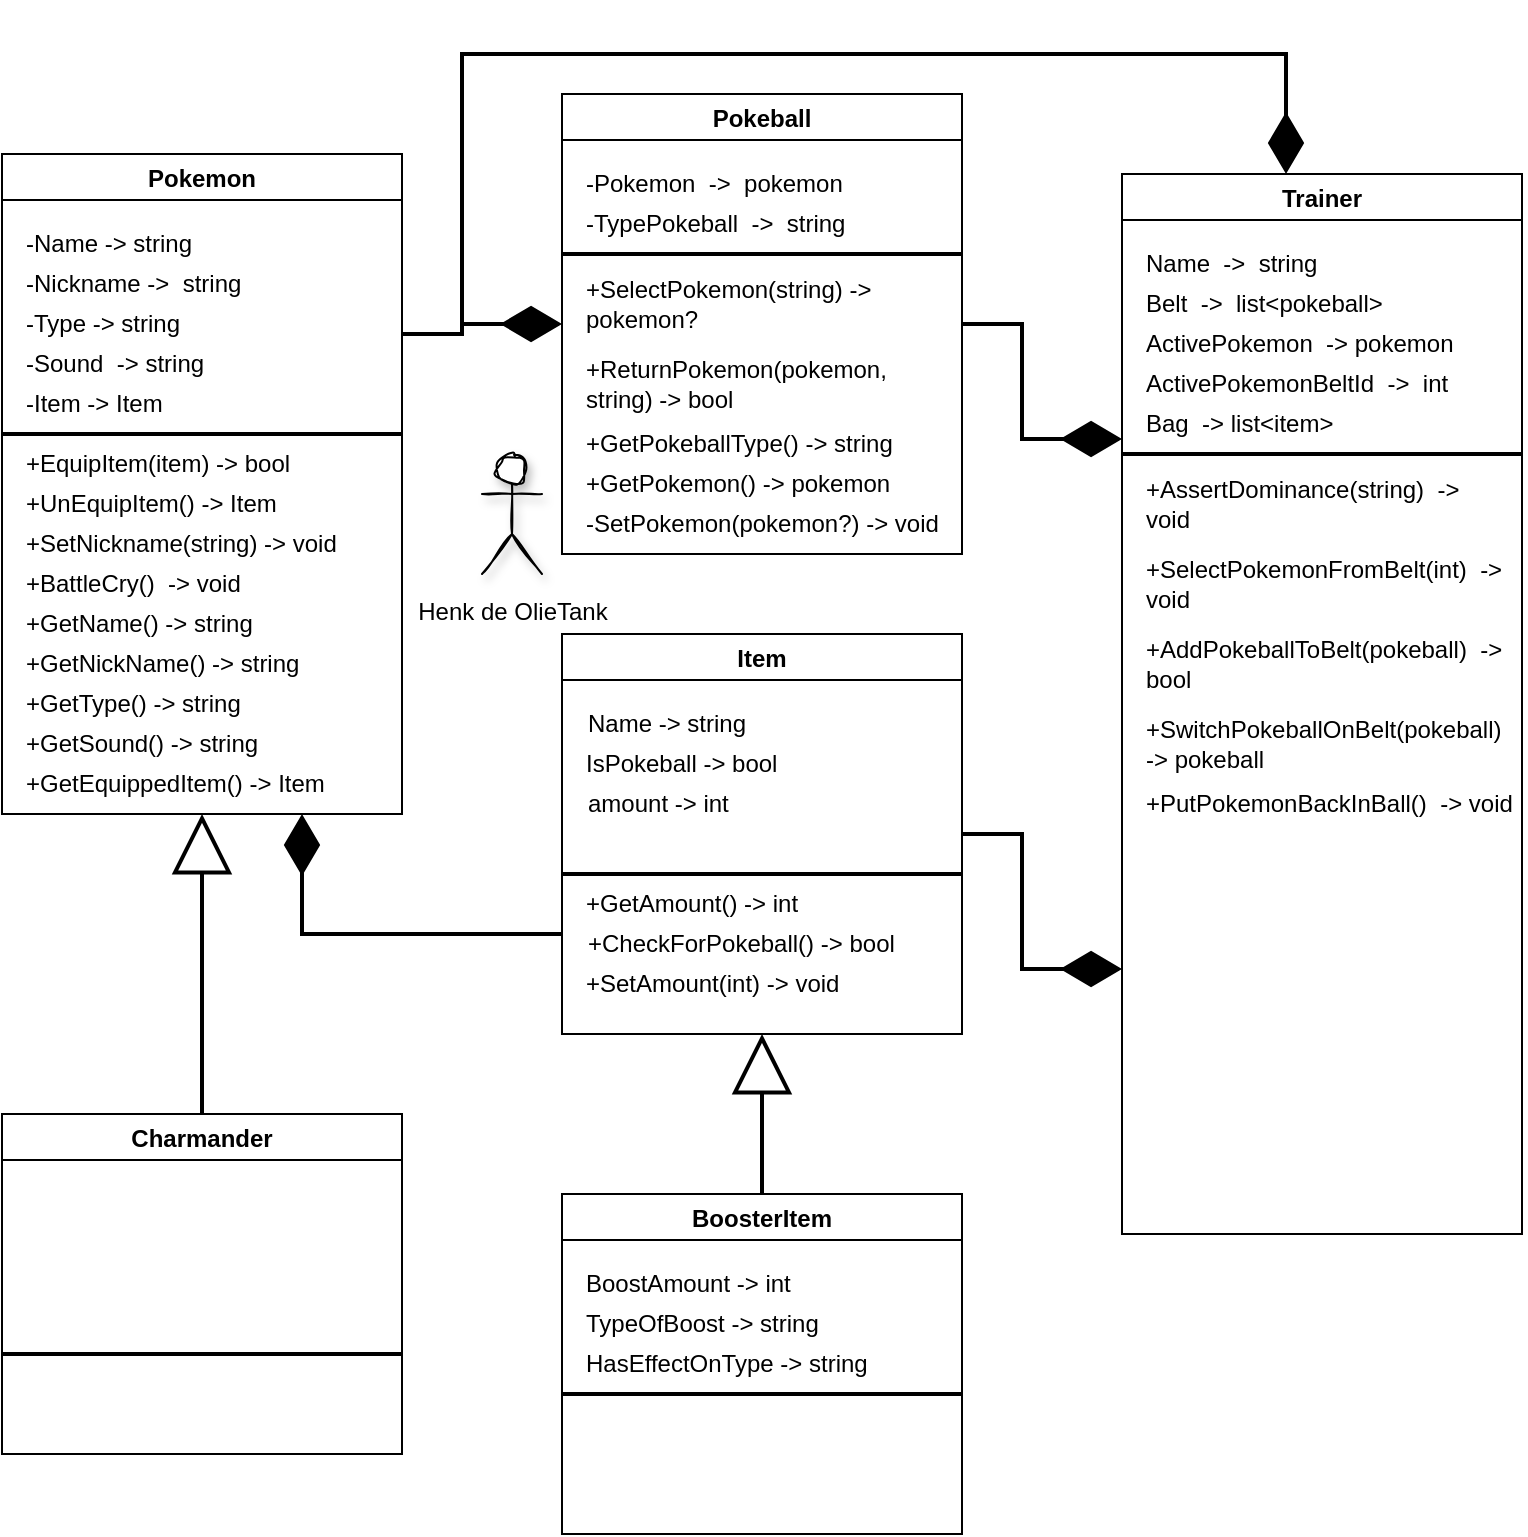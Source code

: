 <mxfile version="20.3.0" type="device"><diagram id="gQMneXquMCRz8JN8fTw5" name="Page-1"><mxGraphModel dx="813" dy="500" grid="1" gridSize="10" guides="1" tooltips="1" connect="1" arrows="1" fold="1" page="1" pageScale="1" pageWidth="827" pageHeight="1169" math="0" shadow="0"><root><mxCell id="0"/><mxCell id="1" parent="0"/><mxCell id="nBO8WS76Ku1lHPPWJkrX-7" style="edgeStyle=orthogonalEdgeStyle;rounded=0;orthogonalLoop=1;jettySize=auto;html=1;strokeWidth=2;endArrow=diamondThin;endFill=1;startSize=25;endSize=25;" parent="1" edge="1"><mxGeometry relative="1" as="geometry"><mxPoint x="240" y="170" as="sourcePoint"/><Array as="points"><mxPoint x="240" y="170"/><mxPoint x="270" y="170"/><mxPoint x="270" y="165"/></Array><mxPoint x="320" y="165" as="targetPoint"/></mxGeometry></mxCell><mxCell id="nBO8WS76Ku1lHPPWJkrX-8" style="edgeStyle=orthogonalEdgeStyle;rounded=0;orthogonalLoop=1;jettySize=auto;html=1;entryX=0.41;entryY=0;entryDx=0;entryDy=0;entryPerimeter=0;strokeWidth=2;endArrow=diamondThin;endFill=1;startSize=25;endSize=25;" parent="1" source="Wq0bz1sxS0P5hZbhowYB-7" target="Wq0bz1sxS0P5hZbhowYB-41" edge="1"><mxGeometry relative="1" as="geometry"><Array as="points"><mxPoint x="270" y="170"/><mxPoint x="270" y="30"/><mxPoint x="682" y="30"/></Array></mxGeometry></mxCell><mxCell id="Wq0bz1sxS0P5hZbhowYB-7" value="Pokemon" style="swimlane;fillStyle=auto;fillColor=default;swimlaneFillColor=default;" parent="1" vertex="1"><mxGeometry x="40" y="80" width="200" height="330" as="geometry"><mxRectangle x="40" y="80" width="90" height="30" as="alternateBounds"/></mxGeometry></mxCell><mxCell id="Wq0bz1sxS0P5hZbhowYB-8" value="-Name -&amp;gt; string" style="text;html=1;strokeColor=none;fillColor=none;align=left;verticalAlign=middle;whiteSpace=wrap;rounded=0;fillStyle=auto;" parent="Wq0bz1sxS0P5hZbhowYB-7" vertex="1"><mxGeometry x="10" y="30" width="180" height="30" as="geometry"/></mxCell><mxCell id="Wq0bz1sxS0P5hZbhowYB-9" value="-Nickname&amp;nbsp;-&amp;gt;&amp;nbsp; string" style="text;html=1;strokeColor=none;fillColor=none;align=left;verticalAlign=middle;whiteSpace=wrap;rounded=0;fillStyle=auto;" parent="Wq0bz1sxS0P5hZbhowYB-7" vertex="1"><mxGeometry x="10" y="50" width="180" height="30" as="geometry"/></mxCell><mxCell id="Wq0bz1sxS0P5hZbhowYB-10" value="-Type&amp;nbsp;-&amp;gt; string" style="text;html=1;strokeColor=none;fillColor=none;align=left;verticalAlign=middle;whiteSpace=wrap;rounded=0;fillStyle=auto;" parent="Wq0bz1sxS0P5hZbhowYB-7" vertex="1"><mxGeometry x="10" y="70" width="180" height="30" as="geometry"/></mxCell><mxCell id="Wq0bz1sxS0P5hZbhowYB-14" value="-Sound&amp;nbsp;&amp;nbsp;-&amp;gt; string" style="text;html=1;strokeColor=none;fillColor=none;align=left;verticalAlign=middle;whiteSpace=wrap;rounded=0;fillStyle=auto;" parent="Wq0bz1sxS0P5hZbhowYB-7" vertex="1"><mxGeometry x="10" y="90" width="180" height="30" as="geometry"/></mxCell><mxCell id="Wq0bz1sxS0P5hZbhowYB-18" value="+EquipItem(item) -&amp;gt; bool" style="text;html=1;align=left;verticalAlign=middle;resizable=0;points=[];autosize=1;strokeColor=none;fillColor=none;" parent="Wq0bz1sxS0P5hZbhowYB-7" vertex="1"><mxGeometry x="10" y="140" width="160" height="30" as="geometry"/></mxCell><mxCell id="Wq0bz1sxS0P5hZbhowYB-35" value="" style="endArrow=none;html=1;rounded=0;strokeColor=default;strokeWidth=2;startSize=6;endSize=25;jumpStyle=none;jumpSize=6;" parent="Wq0bz1sxS0P5hZbhowYB-7" edge="1"><mxGeometry width="50" height="50" relative="1" as="geometry"><mxPoint y="140" as="sourcePoint"/><mxPoint x="200" y="140" as="targetPoint"/></mxGeometry></mxCell><mxCell id="9gn_OOF40aR07C0MIABU-17" value="+BattleCry()&amp;nbsp;&lt;span style=&quot;&quot;&gt;&amp;nbsp;-&amp;gt; void&lt;/span&gt;" style="text;html=1;align=left;verticalAlign=middle;resizable=0;points=[];autosize=1;strokeColor=none;fillColor=none;" parent="Wq0bz1sxS0P5hZbhowYB-7" vertex="1"><mxGeometry x="10" y="200" width="130" height="30" as="geometry"/></mxCell><mxCell id="9gn_OOF40aR07C0MIABU-18" value="+UnEquipItem() -&amp;gt; Item" style="text;html=1;align=left;verticalAlign=middle;resizable=0;points=[];autosize=1;strokeColor=none;fillColor=none;" parent="Wq0bz1sxS0P5hZbhowYB-7" vertex="1"><mxGeometry x="10" y="160" width="150" height="30" as="geometry"/></mxCell><mxCell id="pk9rP4-8v7g6dCDFqMnu-1" value="+SetNickname(string) -&amp;gt; void" style="text;html=1;align=left;verticalAlign=middle;resizable=0;points=[];autosize=1;strokeColor=none;fillColor=none;" parent="Wq0bz1sxS0P5hZbhowYB-7" vertex="1"><mxGeometry x="10" y="180" width="180" height="30" as="geometry"/></mxCell><mxCell id="pk9rP4-8v7g6dCDFqMnu-2" value="-Item -&amp;gt; Item" style="text;html=1;strokeColor=none;fillColor=none;align=left;verticalAlign=middle;whiteSpace=wrap;rounded=0;fillStyle=auto;" parent="Wq0bz1sxS0P5hZbhowYB-7" vertex="1"><mxGeometry x="10" y="110" width="180" height="30" as="geometry"/></mxCell><mxCell id="a145DeNxtpeG1QK1kXQo-1" value="+GetName() -&amp;gt; string" style="text;html=1;strokeColor=none;fillColor=none;align=left;verticalAlign=middle;whiteSpace=wrap;rounded=0;fillStyle=auto;" vertex="1" parent="Wq0bz1sxS0P5hZbhowYB-7"><mxGeometry x="10" y="220" width="180" height="30" as="geometry"/></mxCell><mxCell id="a145DeNxtpeG1QK1kXQo-2" value="+GetNickName() -&amp;gt; string" style="text;html=1;strokeColor=none;fillColor=none;align=left;verticalAlign=middle;whiteSpace=wrap;rounded=0;fillStyle=auto;" vertex="1" parent="Wq0bz1sxS0P5hZbhowYB-7"><mxGeometry x="10" y="240" width="180" height="30" as="geometry"/></mxCell><mxCell id="a145DeNxtpeG1QK1kXQo-3" value="+GetType() -&amp;gt; string" style="text;html=1;strokeColor=none;fillColor=none;align=left;verticalAlign=middle;whiteSpace=wrap;rounded=0;fillStyle=auto;" vertex="1" parent="Wq0bz1sxS0P5hZbhowYB-7"><mxGeometry x="10" y="260" width="180" height="30" as="geometry"/></mxCell><mxCell id="a145DeNxtpeG1QK1kXQo-4" value="+GetSound() -&amp;gt; string" style="text;html=1;strokeColor=none;fillColor=none;align=left;verticalAlign=middle;whiteSpace=wrap;rounded=0;fillStyle=auto;" vertex="1" parent="Wq0bz1sxS0P5hZbhowYB-7"><mxGeometry x="10" y="280" width="180" height="30" as="geometry"/></mxCell><mxCell id="a145DeNxtpeG1QK1kXQo-6" value="+GetEquippedItem() -&amp;gt; Item" style="text;html=1;strokeColor=none;fillColor=none;align=left;verticalAlign=middle;whiteSpace=wrap;rounded=0;fillStyle=auto;" vertex="1" parent="Wq0bz1sxS0P5hZbhowYB-7"><mxGeometry x="10" y="300" width="180" height="30" as="geometry"/></mxCell><mxCell id="nBO8WS76Ku1lHPPWJkrX-3" style="edgeStyle=orthogonalEdgeStyle;rounded=0;orthogonalLoop=1;jettySize=auto;html=1;strokeWidth=2;endArrow=diamondThin;endFill=1;startSize=25;endSize=25;entryX=0;entryY=0.25;entryDx=0;entryDy=0;" parent="1" source="Wq0bz1sxS0P5hZbhowYB-20" edge="1" target="Wq0bz1sxS0P5hZbhowYB-41"><mxGeometry relative="1" as="geometry"><mxPoint x="600" y="170" as="targetPoint"/></mxGeometry></mxCell><mxCell id="Wq0bz1sxS0P5hZbhowYB-20" value="Pokeball" style="swimlane;fillStyle=auto;fillColor=default;swimlaneFillColor=default;" parent="1" vertex="1"><mxGeometry x="320" y="50" width="200" height="230" as="geometry"/></mxCell><mxCell id="Wq0bz1sxS0P5hZbhowYB-21" value="-Pokemon&amp;nbsp;&amp;nbsp;-&amp;gt;&amp;nbsp; pokemon" style="text;html=1;strokeColor=none;fillColor=none;align=left;verticalAlign=middle;whiteSpace=wrap;rounded=0;fillStyle=auto;" parent="Wq0bz1sxS0P5hZbhowYB-20" vertex="1"><mxGeometry x="10" y="30" width="180" height="30" as="geometry"/></mxCell><mxCell id="Wq0bz1sxS0P5hZbhowYB-30" value="-TypePokeball&amp;nbsp;&amp;nbsp;-&amp;gt;&amp;nbsp; string" style="text;html=1;strokeColor=none;fillColor=none;align=left;verticalAlign=middle;whiteSpace=wrap;rounded=0;fillStyle=auto;" parent="Wq0bz1sxS0P5hZbhowYB-20" vertex="1"><mxGeometry x="10" y="50" width="180" height="30" as="geometry"/></mxCell><mxCell id="Wq0bz1sxS0P5hZbhowYB-32" value="" style="endArrow=none;html=1;rounded=0;strokeColor=default;strokeWidth=2;startSize=6;endSize=25;jumpStyle=none;jumpSize=6;" parent="Wq0bz1sxS0P5hZbhowYB-20" edge="1"><mxGeometry width="50" height="50" relative="1" as="geometry"><mxPoint y="80" as="sourcePoint"/><mxPoint x="200" y="80" as="targetPoint"/></mxGeometry></mxCell><mxCell id="Wq0bz1sxS0P5hZbhowYB-36" value="+SelectPokemon(string)&amp;nbsp;-&amp;gt; pokemon?" style="text;html=1;strokeColor=none;fillColor=none;align=left;verticalAlign=middle;whiteSpace=wrap;rounded=0;fillStyle=auto;" parent="Wq0bz1sxS0P5hZbhowYB-20" vertex="1"><mxGeometry x="10" y="90" width="180" height="30" as="geometry"/></mxCell><mxCell id="Wq0bz1sxS0P5hZbhowYB-37" value="+ReturnPokemon(pokemon, string)&amp;nbsp;-&amp;gt; bool" style="text;html=1;strokeColor=none;fillColor=none;align=left;verticalAlign=middle;whiteSpace=wrap;rounded=0;fillStyle=auto;" parent="Wq0bz1sxS0P5hZbhowYB-20" vertex="1"><mxGeometry x="10" y="130" width="180" height="30" as="geometry"/></mxCell><mxCell id="a145DeNxtpeG1QK1kXQo-7" value="+GetPokeballType() -&amp;gt; string" style="text;html=1;strokeColor=none;fillColor=none;align=left;verticalAlign=middle;whiteSpace=wrap;rounded=0;fillStyle=auto;" vertex="1" parent="Wq0bz1sxS0P5hZbhowYB-20"><mxGeometry x="10" y="160" width="180" height="30" as="geometry"/></mxCell><mxCell id="a145DeNxtpeG1QK1kXQo-8" value="+GetPokemon() -&amp;gt; pokemon" style="text;html=1;strokeColor=none;fillColor=none;align=left;verticalAlign=middle;whiteSpace=wrap;rounded=0;fillStyle=auto;" vertex="1" parent="Wq0bz1sxS0P5hZbhowYB-20"><mxGeometry x="10" y="180" width="180" height="30" as="geometry"/></mxCell><mxCell id="a145DeNxtpeG1QK1kXQo-9" value="-SetPokemon(pokemon?) -&amp;gt; void" style="text;html=1;strokeColor=none;fillColor=none;align=left;verticalAlign=middle;whiteSpace=wrap;rounded=0;fillStyle=auto;" vertex="1" parent="Wq0bz1sxS0P5hZbhowYB-20"><mxGeometry x="10" y="200" width="180" height="30" as="geometry"/></mxCell><mxCell id="Wq0bz1sxS0P5hZbhowYB-39" value="&lt;p style=&quot;line-height: 0;&quot;&gt;Henk de OlieTank&lt;/p&gt;" style="shape=umlActor;verticalLabelPosition=bottom;verticalAlign=top;html=1;outlineConnect=0;fillStyle=auto;fillColor=default;strokeWidth=1;perimeterSpacing=0;shadow=1;sketch=1;" parent="1" vertex="1"><mxGeometry x="280" y="230" width="30" height="60" as="geometry"/></mxCell><mxCell id="Wq0bz1sxS0P5hZbhowYB-41" value="Trainer" style="swimlane;fillStyle=auto;fillColor=default;swimlaneFillColor=default;" parent="1" vertex="1"><mxGeometry x="600" y="90" width="200" height="530" as="geometry"><mxRectangle x="600" y="90" width="80" height="30" as="alternateBounds"/></mxGeometry></mxCell><mxCell id="Wq0bz1sxS0P5hZbhowYB-42" value="Name&amp;nbsp;&amp;nbsp;-&amp;gt;&amp;nbsp; string" style="text;html=1;strokeColor=none;fillColor=none;align=left;verticalAlign=middle;whiteSpace=wrap;rounded=0;fillStyle=auto;" parent="Wq0bz1sxS0P5hZbhowYB-41" vertex="1"><mxGeometry x="10" y="30" width="180" height="30" as="geometry"/></mxCell><mxCell id="Wq0bz1sxS0P5hZbhowYB-43" value="Belt&amp;nbsp;&amp;nbsp;-&amp;gt;&amp;nbsp; list&amp;lt;pokeball&amp;gt;" style="text;html=1;strokeColor=none;fillColor=none;align=left;verticalAlign=middle;whiteSpace=wrap;rounded=0;fillStyle=auto;" parent="Wq0bz1sxS0P5hZbhowYB-41" vertex="1"><mxGeometry x="10" y="50" width="180" height="30" as="geometry"/></mxCell><mxCell id="Wq0bz1sxS0P5hZbhowYB-44" value="" style="endArrow=none;html=1;rounded=0;strokeColor=default;strokeWidth=2;startSize=6;endSize=25;jumpStyle=none;jumpSize=6;" parent="Wq0bz1sxS0P5hZbhowYB-41" edge="1"><mxGeometry width="50" height="50" relative="1" as="geometry"><mxPoint y="140" as="sourcePoint"/><mxPoint x="200" y="140" as="targetPoint"/></mxGeometry></mxCell><mxCell id="Wq0bz1sxS0P5hZbhowYB-45" value="+SelectPokemonFromBelt(int)&amp;nbsp;&amp;nbsp;-&amp;gt; void" style="text;html=1;strokeColor=none;fillColor=none;align=left;verticalAlign=middle;whiteSpace=wrap;rounded=0;fillStyle=auto;" parent="Wq0bz1sxS0P5hZbhowYB-41" vertex="1"><mxGeometry x="10" y="190" width="190" height="30" as="geometry"/></mxCell><mxCell id="Wq0bz1sxS0P5hZbhowYB-46" value="+AssertDominance(string)&amp;nbsp;&amp;nbsp;-&amp;gt; void" style="text;html=1;strokeColor=none;fillColor=none;align=left;verticalAlign=middle;whiteSpace=wrap;rounded=0;fillStyle=auto;" parent="Wq0bz1sxS0P5hZbhowYB-41" vertex="1"><mxGeometry x="10" y="150" width="180" height="30" as="geometry"/></mxCell><mxCell id="Wq0bz1sxS0P5hZbhowYB-48" value="ActivePokemon&amp;nbsp;&amp;nbsp;-&amp;gt; pokemon" style="text;html=1;strokeColor=none;fillColor=none;align=left;verticalAlign=middle;whiteSpace=wrap;rounded=0;fillStyle=auto;" parent="Wq0bz1sxS0P5hZbhowYB-41" vertex="1"><mxGeometry x="10" y="70" width="180" height="30" as="geometry"/></mxCell><mxCell id="Wq0bz1sxS0P5hZbhowYB-50" value="ActivePokemonBeltId&amp;nbsp;&amp;nbsp;-&amp;gt;&amp;nbsp; int" style="text;html=1;strokeColor=none;fillColor=none;align=left;verticalAlign=middle;whiteSpace=wrap;rounded=0;fillStyle=auto;" parent="Wq0bz1sxS0P5hZbhowYB-41" vertex="1"><mxGeometry x="10" y="90" width="180" height="30" as="geometry"/></mxCell><mxCell id="9gn_OOF40aR07C0MIABU-1" value="Bag&amp;nbsp;&amp;nbsp;-&amp;gt;&amp;nbsp;list&amp;lt;item&amp;gt;" style="text;html=1;strokeColor=none;fillColor=none;align=left;verticalAlign=middle;whiteSpace=wrap;rounded=0;fillStyle=auto;" parent="Wq0bz1sxS0P5hZbhowYB-41" vertex="1"><mxGeometry x="10" y="110" width="180" height="30" as="geometry"/></mxCell><mxCell id="nBO8WS76Ku1lHPPWJkrX-10" value="+AddPokeballToBelt(pokeball)&amp;nbsp;&amp;nbsp;-&amp;gt; bool" style="text;html=1;strokeColor=none;fillColor=none;align=left;verticalAlign=middle;whiteSpace=wrap;rounded=0;fillStyle=auto;" parent="Wq0bz1sxS0P5hZbhowYB-41" vertex="1"><mxGeometry x="10" y="230" width="190" height="30" as="geometry"/></mxCell><mxCell id="nBO8WS76Ku1lHPPWJkrX-11" value="+SwitchPokeballOnBelt(pokeball)&amp;nbsp;&amp;nbsp;&lt;br&gt;-&amp;gt; pokeball" style="text;html=1;strokeColor=none;fillColor=none;align=left;verticalAlign=middle;whiteSpace=wrap;rounded=0;fillStyle=auto;" parent="Wq0bz1sxS0P5hZbhowYB-41" vertex="1"><mxGeometry x="10" y="270" width="180" height="30" as="geometry"/></mxCell><mxCell id="pk9rP4-8v7g6dCDFqMnu-8" value="+PutPokemonBackInBall()&amp;nbsp;&amp;nbsp;-&amp;gt; void" style="text;html=1;strokeColor=none;fillColor=none;align=left;verticalAlign=middle;whiteSpace=wrap;rounded=0;fillStyle=auto;" parent="Wq0bz1sxS0P5hZbhowYB-41" vertex="1"><mxGeometry x="10" y="300" width="190" height="30" as="geometry"/></mxCell><mxCell id="Wq0bz1sxS0P5hZbhowYB-60" style="edgeStyle=orthogonalEdgeStyle;rounded=0;jumpStyle=none;jumpSize=6;orthogonalLoop=1;jettySize=auto;html=1;strokeColor=default;strokeWidth=2;startArrow=none;startFill=0;endArrow=block;endFill=0;startSize=6;endSize=25;entryX=0.5;entryY=1;entryDx=0;entryDy=0;" parent="1" source="Wq0bz1sxS0P5hZbhowYB-52" target="Wq0bz1sxS0P5hZbhowYB-7" edge="1"><mxGeometry relative="1" as="geometry"><mxPoint x="140" y="330" as="targetPoint"/></mxGeometry></mxCell><mxCell id="Wq0bz1sxS0P5hZbhowYB-52" value="Charmander" style="swimlane;fillStyle=auto;fillColor=default;swimlaneFillColor=default;" parent="1" vertex="1"><mxGeometry x="40" y="560" width="200" height="170" as="geometry"/></mxCell><mxCell id="Wq0bz1sxS0P5hZbhowYB-55" value="" style="endArrow=none;html=1;rounded=0;strokeColor=default;strokeWidth=2;startSize=6;endSize=25;jumpStyle=none;jumpSize=6;" parent="Wq0bz1sxS0P5hZbhowYB-52" edge="1"><mxGeometry width="50" height="50" relative="1" as="geometry"><mxPoint y="120" as="sourcePoint"/><mxPoint x="200" y="120" as="targetPoint"/></mxGeometry></mxCell><mxCell id="nBO8WS76Ku1lHPPWJkrX-5" style="edgeStyle=orthogonalEdgeStyle;rounded=0;orthogonalLoop=1;jettySize=auto;html=1;entryX=0;entryY=0.75;entryDx=0;entryDy=0;strokeWidth=2;endArrow=diamondThin;endFill=1;startSize=25;endSize=25;" parent="1" source="9gn_OOF40aR07C0MIABU-2" target="Wq0bz1sxS0P5hZbhowYB-41" edge="1"><mxGeometry relative="1" as="geometry"/></mxCell><mxCell id="nBO8WS76Ku1lHPPWJkrX-6" style="edgeStyle=orthogonalEdgeStyle;rounded=0;orthogonalLoop=1;jettySize=auto;html=1;strokeWidth=2;endArrow=diamondThin;endFill=1;startSize=25;endSize=25;entryX=0.75;entryY=1;entryDx=0;entryDy=0;" parent="1" source="9gn_OOF40aR07C0MIABU-2" target="Wq0bz1sxS0P5hZbhowYB-7" edge="1"><mxGeometry relative="1" as="geometry"><mxPoint x="200" y="290" as="targetPoint"/><Array as="points"><mxPoint x="190" y="470"/></Array></mxGeometry></mxCell><mxCell id="9gn_OOF40aR07C0MIABU-2" value="Item" style="swimlane;fillStyle=auto;fillColor=default;swimlaneFillColor=default;" parent="1" vertex="1"><mxGeometry x="320" y="320" width="200" height="200" as="geometry"><mxRectangle x="320" y="320" width="70" height="30" as="alternateBounds"/></mxGeometry></mxCell><mxCell id="9gn_OOF40aR07C0MIABU-3" value="" style="endArrow=none;html=1;rounded=0;strokeColor=default;strokeWidth=2;startSize=6;endSize=25;jumpStyle=none;jumpSize=6;" parent="9gn_OOF40aR07C0MIABU-2" edge="1"><mxGeometry width="50" height="50" relative="1" as="geometry"><mxPoint y="120" as="sourcePoint"/><mxPoint x="200" y="120" as="targetPoint"/></mxGeometry></mxCell><mxCell id="9gn_OOF40aR07C0MIABU-7" value="Name&amp;nbsp;-&amp;gt; string" style="text;html=1;strokeColor=none;fillColor=none;align=left;verticalAlign=middle;whiteSpace=wrap;rounded=0;fillStyle=auto;" parent="9gn_OOF40aR07C0MIABU-2" vertex="1"><mxGeometry x="11" y="30" width="180" height="30" as="geometry"/></mxCell><mxCell id="9gn_OOF40aR07C0MIABU-8" value="IsPokeball&amp;nbsp;-&amp;gt; bool" style="text;html=1;strokeColor=none;fillColor=none;align=left;verticalAlign=middle;whiteSpace=wrap;rounded=0;fillStyle=auto;" parent="9gn_OOF40aR07C0MIABU-2" vertex="1"><mxGeometry x="10" y="50" width="180" height="30" as="geometry"/></mxCell><mxCell id="9gn_OOF40aR07C0MIABU-15" value="amount -&amp;gt; int&amp;nbsp;&lt;span style=&quot;color: rgba(0, 0, 0, 0); font-family: monospace; font-size: 0px;&quot;&gt;%3CmxGraphModel%3E%3Croot%3E%3CmxCell%20id%3D%220%22%2F%3E%3CmxCell%20id%3D%221%22%20parent%3D%220%22%2F%3E%3CmxCell%20id%3D%222%22%20value%3D%22IsPokeball%22%20style%3D%22text%3Bhtml%3D1%3BstrokeColor%3Dnone%3BfillColor%3Dnone%3Balign%3Dleft%3BverticalAlign%3Dmiddle%3BwhiteSpace%3Dwrap%3Brounded%3D0%3BfillStyle%3Dauto%3B%22%20vertex%3D%221%22%20parent%3D%221%22%3E%3CmxGeometry%20x%3D%22330%22%20y%3D%22370%22%20width%3D%22180%22%20height%3D%2230%22%20as%3D%22geometry%22%2F%3E%3C%2FmxCell%3E%3C%2Froot%3E%3C%2FmxGraphModel%3E -&lt;/span&gt;" style="text;html=1;strokeColor=none;fillColor=none;align=left;verticalAlign=middle;whiteSpace=wrap;rounded=0;fillStyle=auto;" parent="9gn_OOF40aR07C0MIABU-2" vertex="1"><mxGeometry x="11" y="70" width="180" height="30" as="geometry"/></mxCell><mxCell id="pk9rP4-8v7g6dCDFqMnu-4" value="+GetAmount() -&amp;gt; int" style="text;html=1;strokeColor=none;fillColor=none;align=left;verticalAlign=middle;whiteSpace=wrap;rounded=0;fillStyle=auto;" parent="9gn_OOF40aR07C0MIABU-2" vertex="1"><mxGeometry x="10" y="120" width="180" height="30" as="geometry"/></mxCell><mxCell id="pk9rP4-8v7g6dCDFqMnu-5" value="+CheckForPokeball() -&amp;gt; bool" style="text;html=1;strokeColor=none;fillColor=none;align=left;verticalAlign=middle;whiteSpace=wrap;rounded=0;fillStyle=auto;" parent="9gn_OOF40aR07C0MIABU-2" vertex="1"><mxGeometry x="11" y="140" width="180" height="30" as="geometry"/></mxCell><mxCell id="pk9rP4-8v7g6dCDFqMnu-6" value="+SetAmount(int) -&amp;gt; void" style="text;html=1;strokeColor=none;fillColor=none;align=left;verticalAlign=middle;whiteSpace=wrap;rounded=0;fillStyle=auto;" parent="9gn_OOF40aR07C0MIABU-2" vertex="1"><mxGeometry x="10" y="160" width="180" height="30" as="geometry"/></mxCell><mxCell id="9gn_OOF40aR07C0MIABU-16" style="edgeStyle=orthogonalEdgeStyle;rounded=0;orthogonalLoop=1;jettySize=auto;html=1;entryX=0.5;entryY=1;entryDx=0;entryDy=0;strokeWidth=2;endArrow=block;endFill=0;startSize=25;endSize=25;" parent="1" source="9gn_OOF40aR07C0MIABU-10" target="9gn_OOF40aR07C0MIABU-2" edge="1"><mxGeometry relative="1" as="geometry"/></mxCell><mxCell id="9gn_OOF40aR07C0MIABU-10" value="BoosterItem" style="swimlane;fillStyle=auto;fillColor=default;swimlaneFillColor=default;" parent="1" vertex="1"><mxGeometry x="320" y="600" width="200" height="170" as="geometry"/></mxCell><mxCell id="9gn_OOF40aR07C0MIABU-11" value="" style="endArrow=none;html=1;rounded=0;strokeColor=default;strokeWidth=2;startSize=6;endSize=25;jumpStyle=none;jumpSize=6;" parent="9gn_OOF40aR07C0MIABU-10" edge="1"><mxGeometry width="50" height="50" relative="1" as="geometry"><mxPoint y="100" as="sourcePoint"/><mxPoint x="200" y="100" as="targetPoint"/></mxGeometry></mxCell><mxCell id="9gn_OOF40aR07C0MIABU-12" value="BoostAmount&amp;nbsp;-&amp;gt; int" style="text;html=1;strokeColor=none;fillColor=none;align=left;verticalAlign=middle;whiteSpace=wrap;rounded=0;fillStyle=auto;" parent="9gn_OOF40aR07C0MIABU-10" vertex="1"><mxGeometry x="10" y="30" width="180" height="30" as="geometry"/></mxCell><mxCell id="9gn_OOF40aR07C0MIABU-13" value="TypeOfBoost&amp;nbsp;-&amp;gt; string" style="text;html=1;strokeColor=none;fillColor=none;align=left;verticalAlign=middle;whiteSpace=wrap;rounded=0;fillStyle=auto;" parent="9gn_OOF40aR07C0MIABU-10" vertex="1"><mxGeometry x="10" y="50" width="180" height="30" as="geometry"/></mxCell><mxCell id="9gn_OOF40aR07C0MIABU-14" value="HasEffectOnType&amp;nbsp;-&amp;gt; string" style="text;html=1;strokeColor=none;fillColor=none;align=left;verticalAlign=middle;whiteSpace=wrap;rounded=0;fillStyle=auto;" parent="9gn_OOF40aR07C0MIABU-10" vertex="1"><mxGeometry x="10" y="70" width="180" height="30" as="geometry"/></mxCell></root></mxGraphModel></diagram></mxfile>